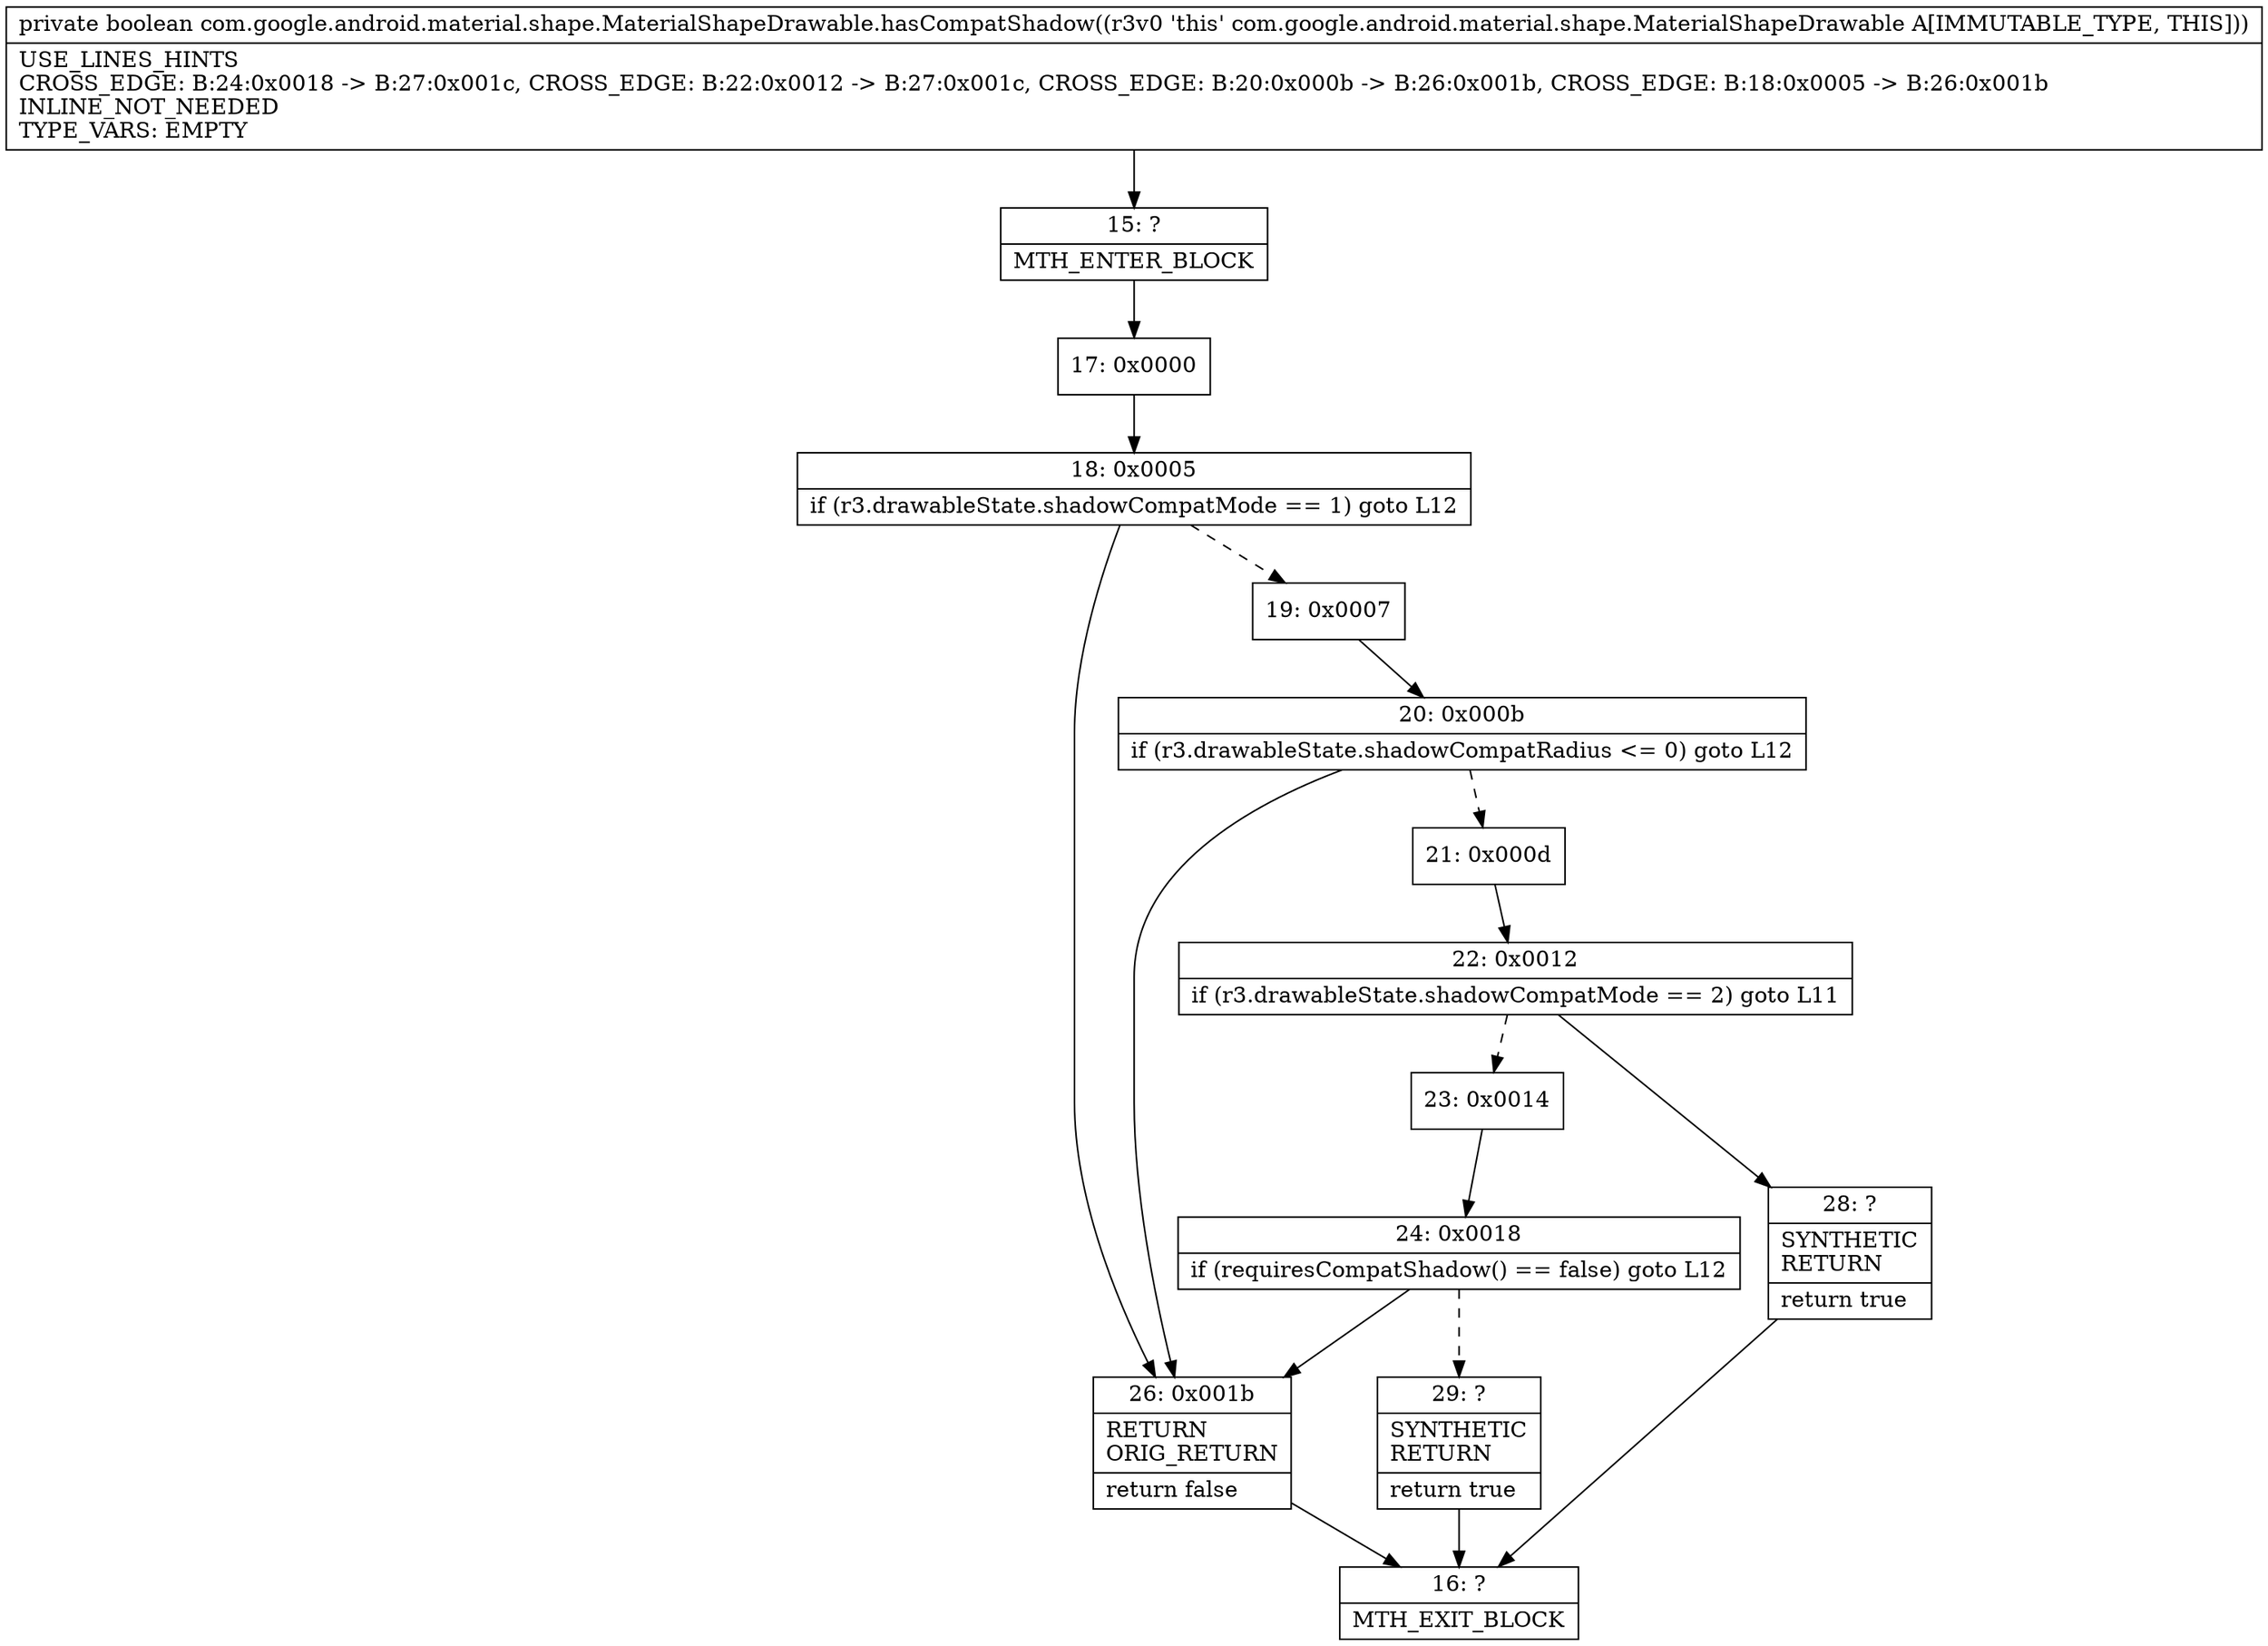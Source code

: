 digraph "CFG forcom.google.android.material.shape.MaterialShapeDrawable.hasCompatShadow()Z" {
Node_15 [shape=record,label="{15\:\ ?|MTH_ENTER_BLOCK\l}"];
Node_17 [shape=record,label="{17\:\ 0x0000}"];
Node_18 [shape=record,label="{18\:\ 0x0005|if (r3.drawableState.shadowCompatMode == 1) goto L12\l}"];
Node_19 [shape=record,label="{19\:\ 0x0007}"];
Node_20 [shape=record,label="{20\:\ 0x000b|if (r3.drawableState.shadowCompatRadius \<= 0) goto L12\l}"];
Node_21 [shape=record,label="{21\:\ 0x000d}"];
Node_22 [shape=record,label="{22\:\ 0x0012|if (r3.drawableState.shadowCompatMode == 2) goto L11\l}"];
Node_23 [shape=record,label="{23\:\ 0x0014}"];
Node_24 [shape=record,label="{24\:\ 0x0018|if (requiresCompatShadow() == false) goto L12\l}"];
Node_29 [shape=record,label="{29\:\ ?|SYNTHETIC\lRETURN\l|return true\l}"];
Node_16 [shape=record,label="{16\:\ ?|MTH_EXIT_BLOCK\l}"];
Node_28 [shape=record,label="{28\:\ ?|SYNTHETIC\lRETURN\l|return true\l}"];
Node_26 [shape=record,label="{26\:\ 0x001b|RETURN\lORIG_RETURN\l|return false\l}"];
MethodNode[shape=record,label="{private boolean com.google.android.material.shape.MaterialShapeDrawable.hasCompatShadow((r3v0 'this' com.google.android.material.shape.MaterialShapeDrawable A[IMMUTABLE_TYPE, THIS]))  | USE_LINES_HINTS\lCROSS_EDGE: B:24:0x0018 \-\> B:27:0x001c, CROSS_EDGE: B:22:0x0012 \-\> B:27:0x001c, CROSS_EDGE: B:20:0x000b \-\> B:26:0x001b, CROSS_EDGE: B:18:0x0005 \-\> B:26:0x001b\lINLINE_NOT_NEEDED\lTYPE_VARS: EMPTY\l}"];
MethodNode -> Node_15;Node_15 -> Node_17;
Node_17 -> Node_18;
Node_18 -> Node_19[style=dashed];
Node_18 -> Node_26;
Node_19 -> Node_20;
Node_20 -> Node_21[style=dashed];
Node_20 -> Node_26;
Node_21 -> Node_22;
Node_22 -> Node_23[style=dashed];
Node_22 -> Node_28;
Node_23 -> Node_24;
Node_24 -> Node_26;
Node_24 -> Node_29[style=dashed];
Node_29 -> Node_16;
Node_28 -> Node_16;
Node_26 -> Node_16;
}

